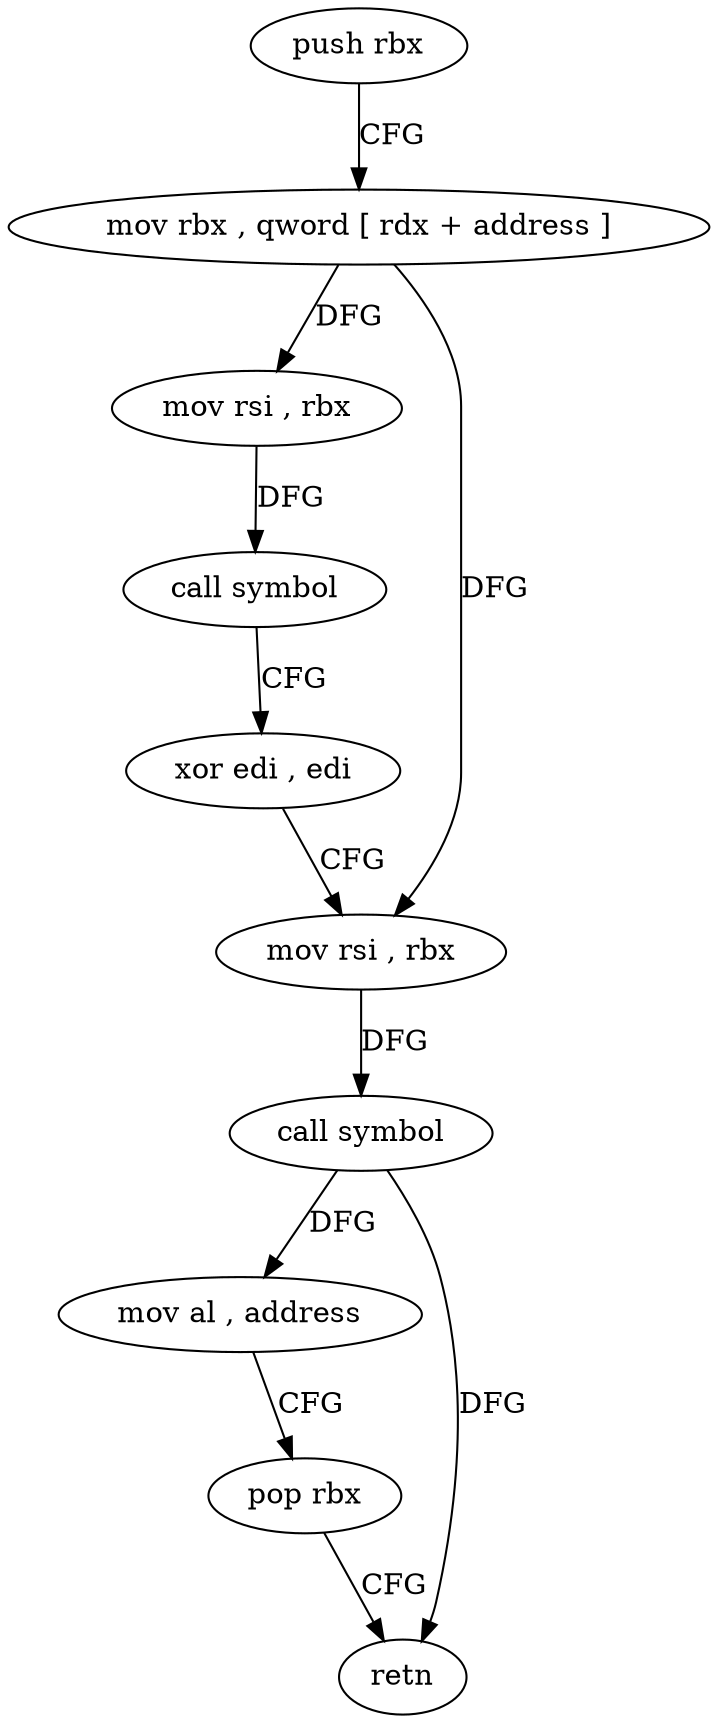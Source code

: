digraph "func" {
"4212752" [label = "push rbx" ]
"4212753" [label = "mov rbx , qword [ rdx + address ]" ]
"4212757" [label = "mov rsi , rbx" ]
"4212760" [label = "call symbol" ]
"4212765" [label = "xor edi , edi" ]
"4212767" [label = "mov rsi , rbx" ]
"4212770" [label = "call symbol" ]
"4212775" [label = "mov al , address" ]
"4212777" [label = "pop rbx" ]
"4212778" [label = "retn" ]
"4212752" -> "4212753" [ label = "CFG" ]
"4212753" -> "4212757" [ label = "DFG" ]
"4212753" -> "4212767" [ label = "DFG" ]
"4212757" -> "4212760" [ label = "DFG" ]
"4212760" -> "4212765" [ label = "CFG" ]
"4212765" -> "4212767" [ label = "CFG" ]
"4212767" -> "4212770" [ label = "DFG" ]
"4212770" -> "4212775" [ label = "DFG" ]
"4212770" -> "4212778" [ label = "DFG" ]
"4212775" -> "4212777" [ label = "CFG" ]
"4212777" -> "4212778" [ label = "CFG" ]
}
